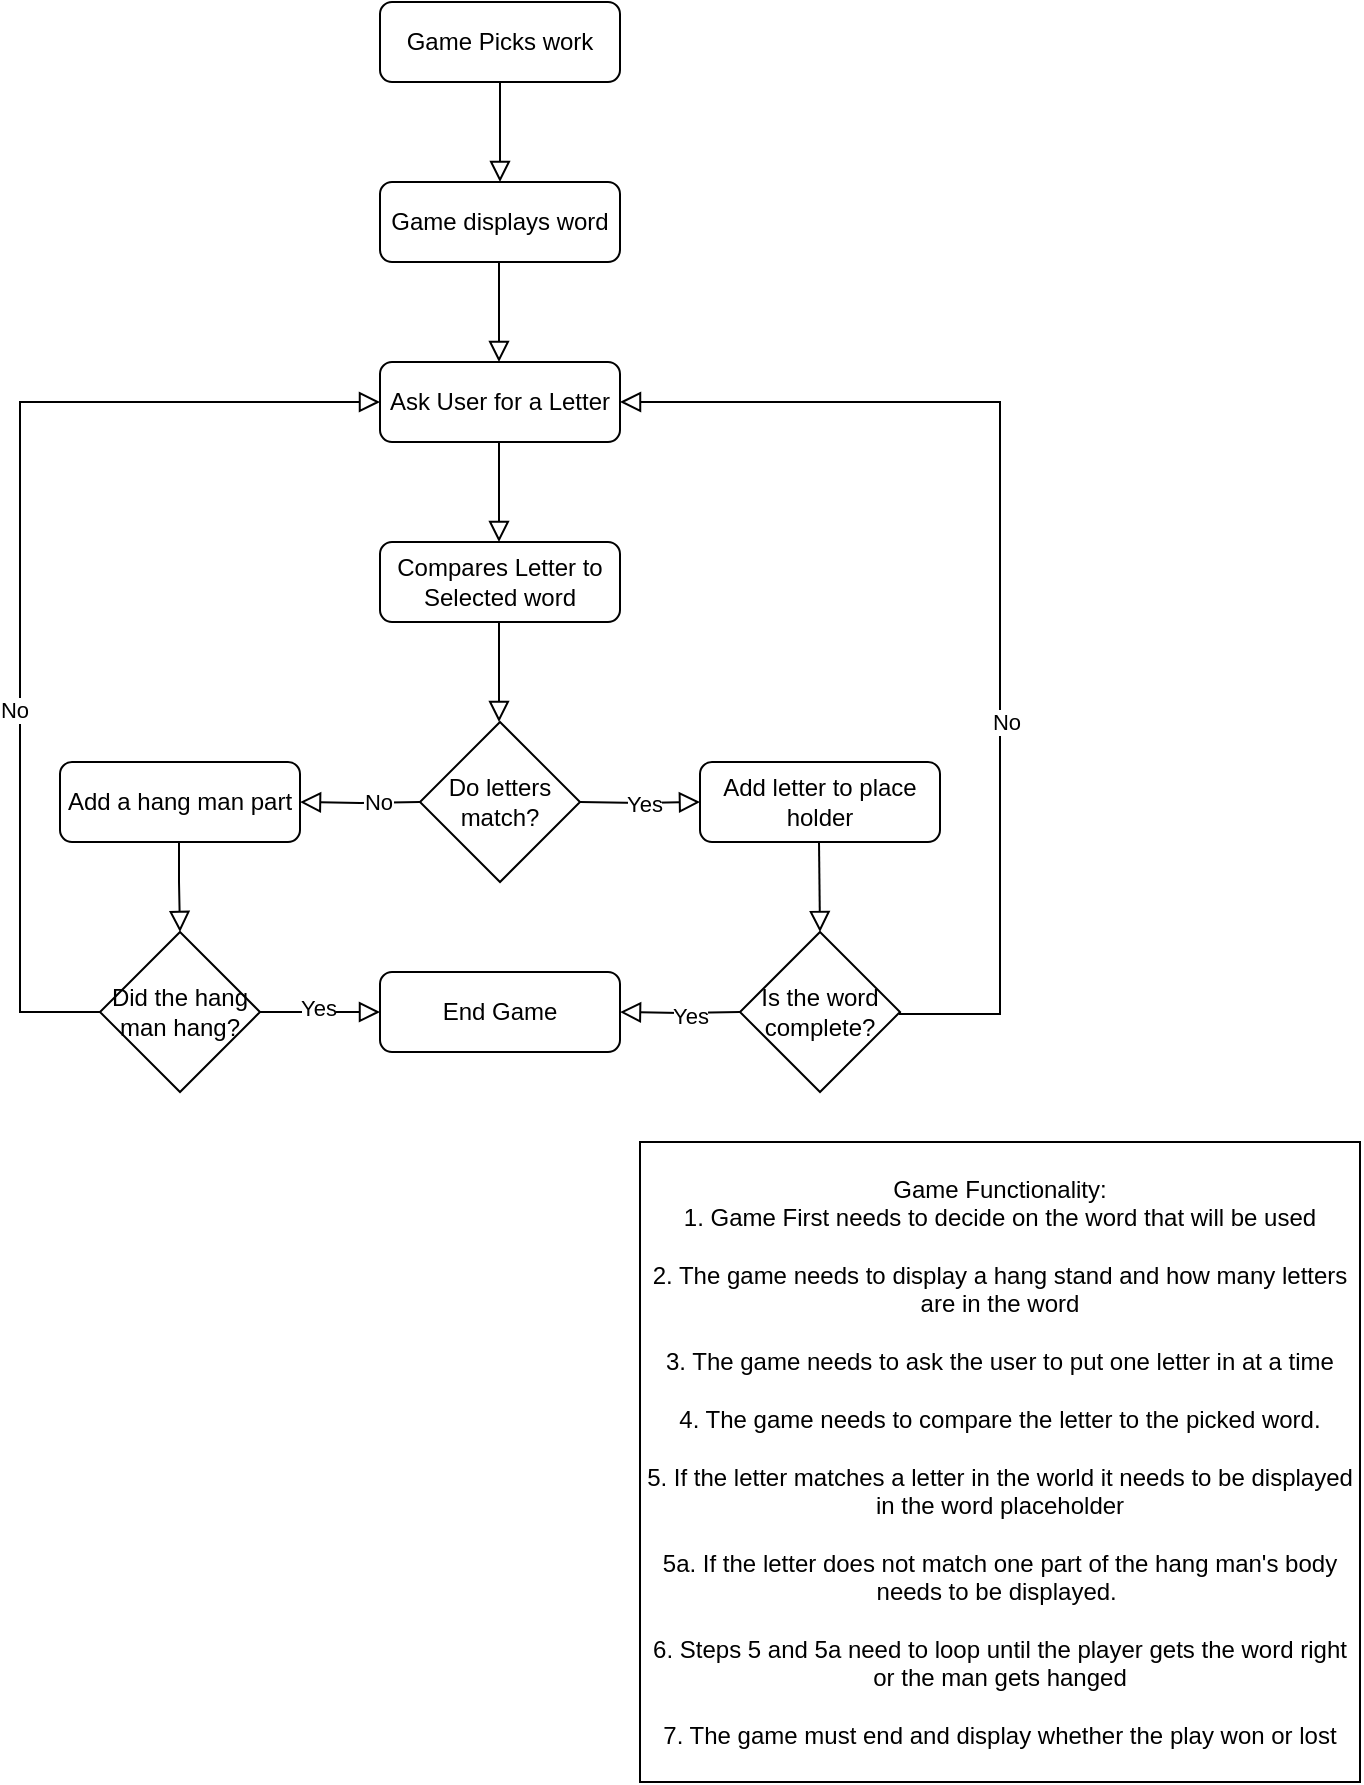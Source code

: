 <mxfile version="22.1.0" type="github">
  <diagram id="C5RBs43oDa-KdzZeNtuy" name="Page-1">
    <mxGraphModel dx="1732" dy="1100" grid="1" gridSize="10" guides="1" tooltips="1" connect="1" arrows="1" fold="1" page="1" pageScale="1" pageWidth="827" pageHeight="1169" math="0" shadow="0">
      <root>
        <mxCell id="WIyWlLk6GJQsqaUBKTNV-0" />
        <mxCell id="WIyWlLk6GJQsqaUBKTNV-1" parent="WIyWlLk6GJQsqaUBKTNV-0" />
        <mxCell id="WIyWlLk6GJQsqaUBKTNV-2" value="" style="rounded=0;html=1;jettySize=auto;orthogonalLoop=1;fontSize=11;endArrow=block;endFill=0;endSize=8;strokeWidth=1;shadow=0;labelBackgroundColor=none;edgeStyle=orthogonalEdgeStyle;" parent="WIyWlLk6GJQsqaUBKTNV-1" source="WIyWlLk6GJQsqaUBKTNV-3" edge="1">
          <mxGeometry relative="1" as="geometry">
            <mxPoint x="380" y="260" as="targetPoint" />
          </mxGeometry>
        </mxCell>
        <mxCell id="WIyWlLk6GJQsqaUBKTNV-3" value="Game Picks work" style="rounded=1;whiteSpace=wrap;html=1;fontSize=12;glass=0;strokeWidth=1;shadow=0;" parent="WIyWlLk6GJQsqaUBKTNV-1" vertex="1">
          <mxGeometry x="320" y="170" width="120" height="40" as="geometry" />
        </mxCell>
        <mxCell id="WIyWlLk6GJQsqaUBKTNV-12" value="Ask User for a Letter" style="rounded=1;whiteSpace=wrap;html=1;fontSize=12;glass=0;strokeWidth=1;shadow=0;" parent="WIyWlLk6GJQsqaUBKTNV-1" vertex="1">
          <mxGeometry x="320" y="350" width="120" height="40" as="geometry" />
        </mxCell>
        <mxCell id="tXQXJnpCCouHHBKuajcF-0" value="Game Functionality:&lt;br&gt;1. Game First needs to decide on the word that will be used&lt;br&gt;&lt;br&gt;2. The game needs to display a hang stand and how many letters are in the word&lt;br&gt;&lt;br&gt;3. The game needs to ask the user to put one letter in at a time&lt;br&gt;&lt;br&gt;4. The game needs to compare the letter to the picked word.&lt;br&gt;&lt;br&gt;5. If the letter matches a letter in the world it needs to be displayed in the word placeholder&lt;br&gt;&lt;br&gt;5a. If the letter does not match one part of the hang man&#39;s body needs to be displayed.&amp;nbsp;&lt;br&gt;&lt;br&gt;6. Steps 5 and 5a need to loop until the player gets the word right or the man gets hanged&lt;br&gt;&lt;br&gt;7. The game must end and display whether the play won or lost" style="whiteSpace=wrap;html=1;" vertex="1" parent="WIyWlLk6GJQsqaUBKTNV-1">
          <mxGeometry x="450" y="740" width="360" height="320" as="geometry" />
        </mxCell>
        <mxCell id="tXQXJnpCCouHHBKuajcF-1" value="Game displays word" style="rounded=1;whiteSpace=wrap;html=1;fontSize=12;glass=0;strokeWidth=1;shadow=0;" vertex="1" parent="WIyWlLk6GJQsqaUBKTNV-1">
          <mxGeometry x="320" y="260" width="120" height="40" as="geometry" />
        </mxCell>
        <mxCell id="tXQXJnpCCouHHBKuajcF-2" value="" style="rounded=0;html=1;jettySize=auto;orthogonalLoop=1;fontSize=11;endArrow=block;endFill=0;endSize=8;strokeWidth=1;shadow=0;labelBackgroundColor=none;edgeStyle=orthogonalEdgeStyle;" edge="1" parent="WIyWlLk6GJQsqaUBKTNV-1">
          <mxGeometry relative="1" as="geometry">
            <mxPoint x="379.5" y="300" as="sourcePoint" />
            <mxPoint x="379.5" y="350" as="targetPoint" />
          </mxGeometry>
        </mxCell>
        <mxCell id="tXQXJnpCCouHHBKuajcF-3" value="" style="rounded=0;html=1;jettySize=auto;orthogonalLoop=1;fontSize=11;endArrow=block;endFill=0;endSize=8;strokeWidth=1;shadow=0;labelBackgroundColor=none;edgeStyle=orthogonalEdgeStyle;" edge="1" parent="WIyWlLk6GJQsqaUBKTNV-1">
          <mxGeometry relative="1" as="geometry">
            <mxPoint x="379.5" y="390" as="sourcePoint" />
            <mxPoint x="379.5" y="440" as="targetPoint" />
          </mxGeometry>
        </mxCell>
        <mxCell id="tXQXJnpCCouHHBKuajcF-4" value="Compares Letter to Selected word" style="rounded=1;whiteSpace=wrap;html=1;fontSize=12;glass=0;strokeWidth=1;shadow=0;" vertex="1" parent="WIyWlLk6GJQsqaUBKTNV-1">
          <mxGeometry x="320" y="440" width="120" height="40" as="geometry" />
        </mxCell>
        <mxCell id="tXQXJnpCCouHHBKuajcF-5" value="" style="rounded=0;html=1;jettySize=auto;orthogonalLoop=1;fontSize=11;endArrow=block;endFill=0;endSize=8;strokeWidth=1;shadow=0;labelBackgroundColor=none;edgeStyle=orthogonalEdgeStyle;" edge="1" parent="WIyWlLk6GJQsqaUBKTNV-1">
          <mxGeometry relative="1" as="geometry">
            <mxPoint x="379.5" y="480" as="sourcePoint" />
            <mxPoint x="379.5" y="530" as="targetPoint" />
          </mxGeometry>
        </mxCell>
        <mxCell id="tXQXJnpCCouHHBKuajcF-6" value="Do letters match?" style="rhombus;whiteSpace=wrap;html=1;" vertex="1" parent="WIyWlLk6GJQsqaUBKTNV-1">
          <mxGeometry x="340" y="530" width="80" height="80" as="geometry" />
        </mxCell>
        <mxCell id="tXQXJnpCCouHHBKuajcF-7" value="" style="rounded=0;html=1;jettySize=auto;orthogonalLoop=1;fontSize=11;endArrow=block;endFill=0;endSize=8;strokeWidth=1;shadow=0;labelBackgroundColor=none;edgeStyle=orthogonalEdgeStyle;" edge="1" parent="WIyWlLk6GJQsqaUBKTNV-1" target="tXQXJnpCCouHHBKuajcF-10">
          <mxGeometry relative="1" as="geometry">
            <mxPoint x="340" y="570" as="sourcePoint" />
            <mxPoint x="340" y="620" as="targetPoint" />
          </mxGeometry>
        </mxCell>
        <mxCell id="tXQXJnpCCouHHBKuajcF-11" value="No" style="edgeLabel;html=1;align=center;verticalAlign=middle;resizable=0;points=[];" vertex="1" connectable="0" parent="tXQXJnpCCouHHBKuajcF-7">
          <mxGeometry x="-0.31" y="-1" relative="1" as="geometry">
            <mxPoint as="offset" />
          </mxGeometry>
        </mxCell>
        <mxCell id="tXQXJnpCCouHHBKuajcF-8" value="" style="rounded=0;html=1;jettySize=auto;orthogonalLoop=1;fontSize=11;endArrow=block;endFill=0;endSize=8;strokeWidth=1;shadow=0;labelBackgroundColor=none;edgeStyle=orthogonalEdgeStyle;entryX=0;entryY=0.5;entryDx=0;entryDy=0;" edge="1" parent="WIyWlLk6GJQsqaUBKTNV-1" target="tXQXJnpCCouHHBKuajcF-9">
          <mxGeometry relative="1" as="geometry">
            <mxPoint x="420" y="570" as="sourcePoint" />
            <mxPoint x="450" y="570" as="targetPoint" />
          </mxGeometry>
        </mxCell>
        <mxCell id="tXQXJnpCCouHHBKuajcF-13" value="Yes" style="edgeLabel;html=1;align=center;verticalAlign=middle;resizable=0;points=[];" vertex="1" connectable="0" parent="tXQXJnpCCouHHBKuajcF-8">
          <mxGeometry y="-1" relative="1" as="geometry">
            <mxPoint as="offset" />
          </mxGeometry>
        </mxCell>
        <mxCell id="tXQXJnpCCouHHBKuajcF-9" value="Add letter to place holder" style="rounded=1;whiteSpace=wrap;html=1;fontSize=12;glass=0;strokeWidth=1;shadow=0;" vertex="1" parent="WIyWlLk6GJQsqaUBKTNV-1">
          <mxGeometry x="480" y="550" width="120" height="40" as="geometry" />
        </mxCell>
        <mxCell id="tXQXJnpCCouHHBKuajcF-10" value="Add a hang man part" style="rounded=1;whiteSpace=wrap;html=1;fontSize=12;glass=0;strokeWidth=1;shadow=0;" vertex="1" parent="WIyWlLk6GJQsqaUBKTNV-1">
          <mxGeometry x="160" y="550" width="120" height="40" as="geometry" />
        </mxCell>
        <mxCell id="tXQXJnpCCouHHBKuajcF-14" value="" style="rounded=0;html=1;jettySize=auto;orthogonalLoop=1;fontSize=11;endArrow=block;endFill=0;endSize=8;strokeWidth=1;shadow=0;labelBackgroundColor=none;edgeStyle=orthogonalEdgeStyle;entryX=0.5;entryY=0;entryDx=0;entryDy=0;" edge="1" parent="WIyWlLk6GJQsqaUBKTNV-1" target="tXQXJnpCCouHHBKuajcF-16">
          <mxGeometry relative="1" as="geometry">
            <mxPoint x="219.5" y="590" as="sourcePoint" />
            <mxPoint x="219.5" y="640" as="targetPoint" />
            <Array as="points">
              <mxPoint x="220" y="610" />
              <mxPoint x="220" y="610" />
            </Array>
          </mxGeometry>
        </mxCell>
        <mxCell id="tXQXJnpCCouHHBKuajcF-15" value="" style="rounded=0;html=1;jettySize=auto;orthogonalLoop=1;fontSize=11;endArrow=block;endFill=0;endSize=8;strokeWidth=1;shadow=0;labelBackgroundColor=none;edgeStyle=orthogonalEdgeStyle;entryX=0.5;entryY=0;entryDx=0;entryDy=0;" edge="1" parent="WIyWlLk6GJQsqaUBKTNV-1" target="tXQXJnpCCouHHBKuajcF-17">
          <mxGeometry relative="1" as="geometry">
            <mxPoint x="539.5" y="590" as="sourcePoint" />
            <mxPoint x="539.5" y="640" as="targetPoint" />
          </mxGeometry>
        </mxCell>
        <mxCell id="tXQXJnpCCouHHBKuajcF-16" value="Did the hang man hang?" style="rhombus;whiteSpace=wrap;html=1;" vertex="1" parent="WIyWlLk6GJQsqaUBKTNV-1">
          <mxGeometry x="180" y="635" width="80" height="80" as="geometry" />
        </mxCell>
        <mxCell id="tXQXJnpCCouHHBKuajcF-17" value="Is the word complete?" style="rhombus;whiteSpace=wrap;html=1;" vertex="1" parent="WIyWlLk6GJQsqaUBKTNV-1">
          <mxGeometry x="500" y="635" width="80" height="80" as="geometry" />
        </mxCell>
        <mxCell id="tXQXJnpCCouHHBKuajcF-19" value="End Game" style="rounded=1;whiteSpace=wrap;html=1;fontSize=12;glass=0;strokeWidth=1;shadow=0;" vertex="1" parent="WIyWlLk6GJQsqaUBKTNV-1">
          <mxGeometry x="320" y="655" width="120" height="40" as="geometry" />
        </mxCell>
        <mxCell id="tXQXJnpCCouHHBKuajcF-20" value="" style="rounded=0;html=1;jettySize=auto;orthogonalLoop=1;fontSize=11;endArrow=block;endFill=0;endSize=8;strokeWidth=1;shadow=0;labelBackgroundColor=none;edgeStyle=orthogonalEdgeStyle;entryX=0;entryY=0.5;entryDx=0;entryDy=0;" edge="1" parent="WIyWlLk6GJQsqaUBKTNV-1" target="WIyWlLk6GJQsqaUBKTNV-12">
          <mxGeometry relative="1" as="geometry">
            <mxPoint x="180" y="675" as="sourcePoint" />
            <mxPoint x="180.5" y="720" as="targetPoint" />
            <Array as="points">
              <mxPoint x="140" y="675" />
              <mxPoint x="140" y="370" />
            </Array>
          </mxGeometry>
        </mxCell>
        <mxCell id="tXQXJnpCCouHHBKuajcF-26" value="No" style="edgeLabel;html=1;align=center;verticalAlign=middle;resizable=0;points=[];" vertex="1" connectable="0" parent="tXQXJnpCCouHHBKuajcF-20">
          <mxGeometry x="-0.272" y="3" relative="1" as="geometry">
            <mxPoint as="offset" />
          </mxGeometry>
        </mxCell>
        <mxCell id="tXQXJnpCCouHHBKuajcF-21" value="" style="rounded=0;html=1;jettySize=auto;orthogonalLoop=1;fontSize=11;endArrow=block;endFill=0;endSize=8;strokeWidth=1;shadow=0;labelBackgroundColor=none;edgeStyle=orthogonalEdgeStyle;entryX=0;entryY=0.5;entryDx=0;entryDy=0;" edge="1" parent="WIyWlLk6GJQsqaUBKTNV-1" target="tXQXJnpCCouHHBKuajcF-19">
          <mxGeometry relative="1" as="geometry">
            <mxPoint x="260" y="675" as="sourcePoint" />
            <mxPoint x="260.5" y="720" as="targetPoint" />
            <Array as="points">
              <mxPoint x="320" y="675" />
            </Array>
          </mxGeometry>
        </mxCell>
        <mxCell id="tXQXJnpCCouHHBKuajcF-25" value="Yes" style="edgeLabel;html=1;align=center;verticalAlign=middle;resizable=0;points=[];" vertex="1" connectable="0" parent="tXQXJnpCCouHHBKuajcF-21">
          <mxGeometry x="-0.033" y="2" relative="1" as="geometry">
            <mxPoint as="offset" />
          </mxGeometry>
        </mxCell>
        <mxCell id="tXQXJnpCCouHHBKuajcF-23" value="" style="rounded=0;html=1;jettySize=auto;orthogonalLoop=1;fontSize=11;endArrow=block;endFill=0;endSize=8;strokeWidth=1;shadow=0;labelBackgroundColor=none;edgeStyle=orthogonalEdgeStyle;entryX=1;entryY=0.5;entryDx=0;entryDy=0;" edge="1" parent="WIyWlLk6GJQsqaUBKTNV-1" target="tXQXJnpCCouHHBKuajcF-19">
          <mxGeometry relative="1" as="geometry">
            <mxPoint x="500" y="675" as="sourcePoint" />
            <mxPoint x="500" y="725" as="targetPoint" />
          </mxGeometry>
        </mxCell>
        <mxCell id="tXQXJnpCCouHHBKuajcF-24" value="Yes" style="edgeLabel;html=1;align=center;verticalAlign=middle;resizable=0;points=[];" vertex="1" connectable="0" parent="tXQXJnpCCouHHBKuajcF-23">
          <mxGeometry x="-0.173" y="1" relative="1" as="geometry">
            <mxPoint as="offset" />
          </mxGeometry>
        </mxCell>
        <mxCell id="tXQXJnpCCouHHBKuajcF-27" value="" style="rounded=0;html=1;jettySize=auto;orthogonalLoop=1;fontSize=11;endArrow=block;endFill=0;endSize=8;strokeWidth=1;shadow=0;labelBackgroundColor=none;edgeStyle=orthogonalEdgeStyle;entryX=1;entryY=0.5;entryDx=0;entryDy=0;" edge="1" parent="WIyWlLk6GJQsqaUBKTNV-1" target="WIyWlLk6GJQsqaUBKTNV-12">
          <mxGeometry relative="1" as="geometry">
            <mxPoint x="580" y="675" as="sourcePoint" />
            <mxPoint x="580" y="725" as="targetPoint" />
            <Array as="points">
              <mxPoint x="580" y="676" />
              <mxPoint x="630" y="676" />
              <mxPoint x="630" y="370" />
            </Array>
          </mxGeometry>
        </mxCell>
        <mxCell id="tXQXJnpCCouHHBKuajcF-28" value="No" style="edgeLabel;html=1;align=center;verticalAlign=middle;resizable=0;points=[];" vertex="1" connectable="0" parent="tXQXJnpCCouHHBKuajcF-27">
          <mxGeometry x="-0.28" y="-3" relative="1" as="geometry">
            <mxPoint as="offset" />
          </mxGeometry>
        </mxCell>
      </root>
    </mxGraphModel>
  </diagram>
</mxfile>
